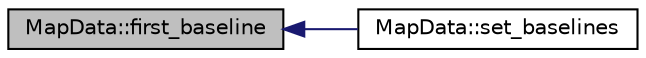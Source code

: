 digraph "MapData::first_baseline"
{
  edge [fontname="Helvetica",fontsize="10",labelfontname="Helvetica",labelfontsize="10"];
  node [fontname="Helvetica",fontsize="10",shape=record];
  rankdir="LR";
  Node1 [label="MapData::first_baseline",height=0.2,width=0.4,color="black", fillcolor="grey75", style="filled" fontcolor="black"];
  Node1 -> Node2 [dir="back",color="midnightblue",fontsize="10",style="solid",fontname="Helvetica"];
  Node2 [label="MapData::set_baselines",height=0.2,width=0.4,color="black", fillcolor="white", style="filled",URL="$class_map_data.html#a97526ae9d24b91c15b2c1912b229a9b5",tooltip="MapData::set_baselines. "];
}
